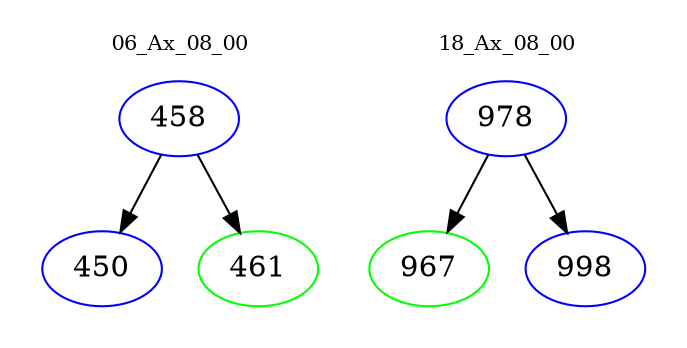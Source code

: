 digraph{
subgraph cluster_0 {
color = white
label = "06_Ax_08_00";
fontsize=10;
T0_458 [label="458", color="blue"]
T0_458 -> T0_450 [color="black"]
T0_450 [label="450", color="blue"]
T0_458 -> T0_461 [color="black"]
T0_461 [label="461", color="green"]
}
subgraph cluster_1 {
color = white
label = "18_Ax_08_00";
fontsize=10;
T1_978 [label="978", color="blue"]
T1_978 -> T1_967 [color="black"]
T1_967 [label="967", color="green"]
T1_978 -> T1_998 [color="black"]
T1_998 [label="998", color="blue"]
}
}
